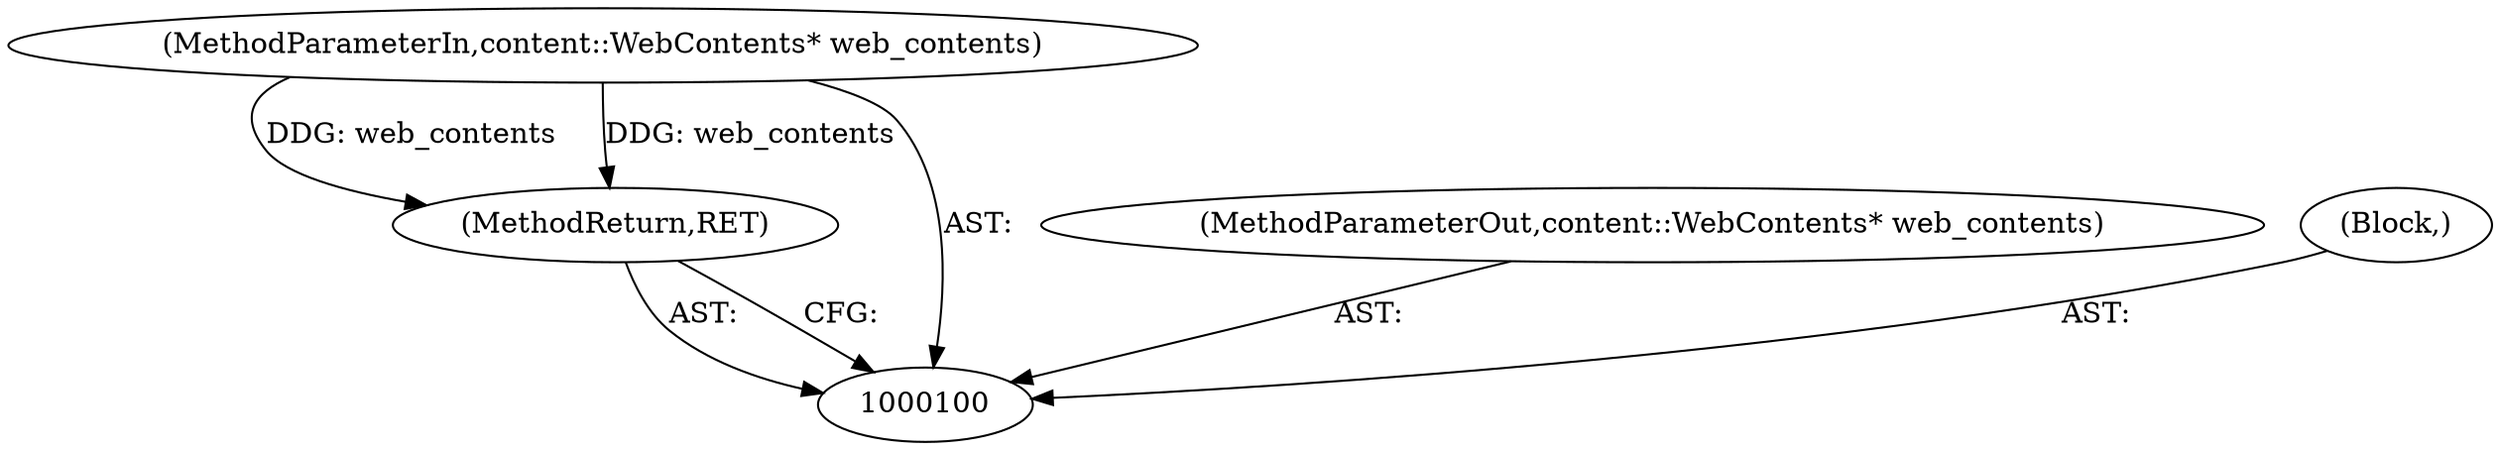 digraph "0_Chrome_961d0cda4cfc3bcf04aa48ccc32772d63af12d9b_11" {
"1000103" [label="(MethodReturn,RET)"];
"1000101" [label="(MethodParameterIn,content::WebContents* web_contents)"];
"1000108" [label="(MethodParameterOut,content::WebContents* web_contents)"];
"1000102" [label="(Block,)"];
"1000103" -> "1000100"  [label="AST: "];
"1000103" -> "1000100"  [label="CFG: "];
"1000101" -> "1000103"  [label="DDG: web_contents"];
"1000101" -> "1000100"  [label="AST: "];
"1000101" -> "1000103"  [label="DDG: web_contents"];
"1000108" -> "1000100"  [label="AST: "];
"1000102" -> "1000100"  [label="AST: "];
}

